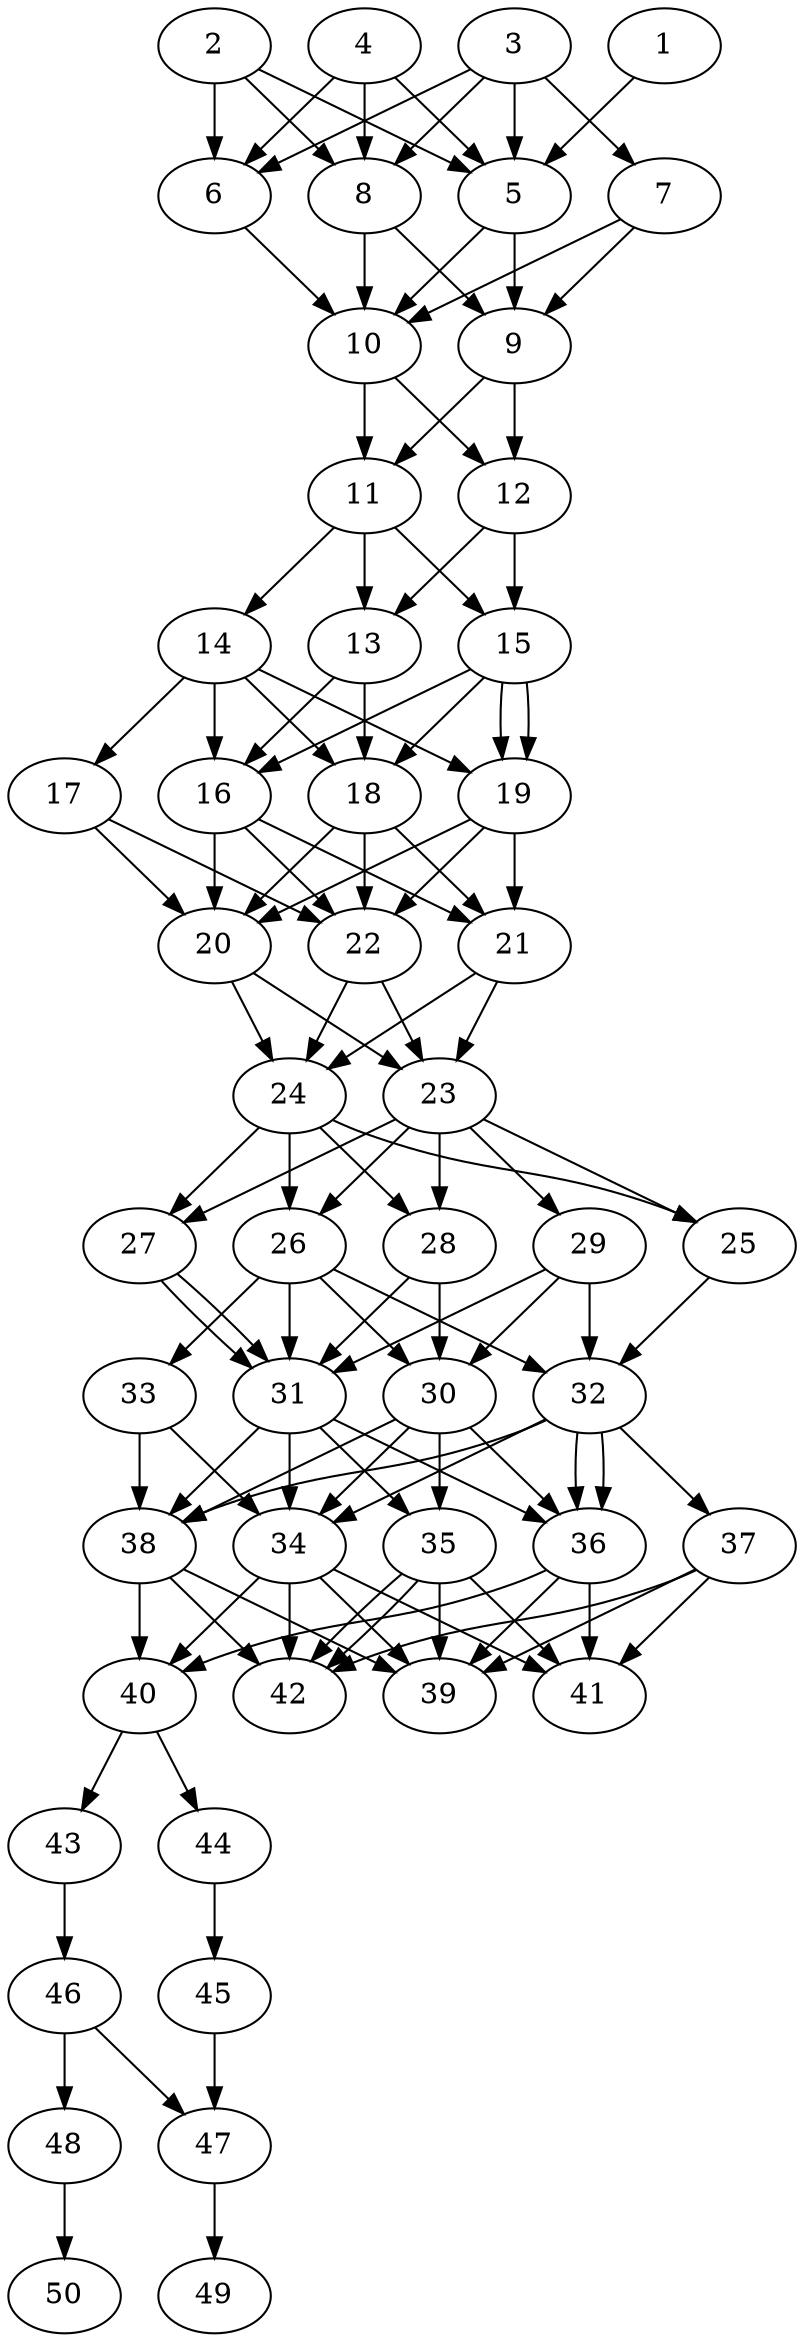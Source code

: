 // DAG automatically generated by daggen at Tue Aug  6 16:32:29 2019
// ./daggen --dot -n 50 --ccr 0.5 --fat 0.4 --regular 0.5 --density 0.9 --mindata 5242880 --maxdata 52428800 
digraph G {
  1 [size="68927488", alpha="0.07", expect_size="34463744"] 
  1 -> 5 [size ="34463744"]
  2 [size="33007616", alpha="0.02", expect_size="16503808"] 
  2 -> 5 [size ="16503808"]
  2 -> 6 [size ="16503808"]
  2 -> 8 [size ="16503808"]
  3 [size="81035264", alpha="0.08", expect_size="40517632"] 
  3 -> 5 [size ="40517632"]
  3 -> 6 [size ="40517632"]
  3 -> 7 [size ="40517632"]
  3 -> 8 [size ="40517632"]
  4 [size="14424064", alpha="0.09", expect_size="7212032"] 
  4 -> 5 [size ="7212032"]
  4 -> 6 [size ="7212032"]
  4 -> 8 [size ="7212032"]
  5 [size="42674176", alpha="0.14", expect_size="21337088"] 
  5 -> 9 [size ="21337088"]
  5 -> 10 [size ="21337088"]
  6 [size="16922624", alpha="0.18", expect_size="8461312"] 
  6 -> 10 [size ="8461312"]
  7 [size="37951488", alpha="0.10", expect_size="18975744"] 
  7 -> 9 [size ="18975744"]
  7 -> 10 [size ="18975744"]
  8 [size="76894208", alpha="0.07", expect_size="38447104"] 
  8 -> 9 [size ="38447104"]
  8 -> 10 [size ="38447104"]
  9 [size="46225408", alpha="0.17", expect_size="23112704"] 
  9 -> 11 [size ="23112704"]
  9 -> 12 [size ="23112704"]
  10 [size="66463744", alpha="0.01", expect_size="33231872"] 
  10 -> 11 [size ="33231872"]
  10 -> 12 [size ="33231872"]
  11 [size="30771200", alpha="0.18", expect_size="15385600"] 
  11 -> 13 [size ="15385600"]
  11 -> 14 [size ="15385600"]
  11 -> 15 [size ="15385600"]
  12 [size="66091008", alpha="0.03", expect_size="33045504"] 
  12 -> 13 [size ="33045504"]
  12 -> 15 [size ="33045504"]
  13 [size="77101056", alpha="0.17", expect_size="38550528"] 
  13 -> 16 [size ="38550528"]
  13 -> 18 [size ="38550528"]
  14 [size="20553728", alpha="0.01", expect_size="10276864"] 
  14 -> 16 [size ="10276864"]
  14 -> 17 [size ="10276864"]
  14 -> 18 [size ="10276864"]
  14 -> 19 [size ="10276864"]
  15 [size="64776192", alpha="0.14", expect_size="32388096"] 
  15 -> 16 [size ="32388096"]
  15 -> 18 [size ="32388096"]
  15 -> 19 [size ="32388096"]
  15 -> 19 [size ="32388096"]
  16 [size="34963456", alpha="0.00", expect_size="17481728"] 
  16 -> 20 [size ="17481728"]
  16 -> 21 [size ="17481728"]
  16 -> 22 [size ="17481728"]
  17 [size="24098816", alpha="0.13", expect_size="12049408"] 
  17 -> 20 [size ="12049408"]
  17 -> 22 [size ="12049408"]
  18 [size="72208384", alpha="0.08", expect_size="36104192"] 
  18 -> 20 [size ="36104192"]
  18 -> 21 [size ="36104192"]
  18 -> 22 [size ="36104192"]
  19 [size="103899136", alpha="0.18", expect_size="51949568"] 
  19 -> 20 [size ="51949568"]
  19 -> 21 [size ="51949568"]
  19 -> 22 [size ="51949568"]
  20 [size="90376192", alpha="0.09", expect_size="45188096"] 
  20 -> 23 [size ="45188096"]
  20 -> 24 [size ="45188096"]
  21 [size="96436224", alpha="0.12", expect_size="48218112"] 
  21 -> 23 [size ="48218112"]
  21 -> 24 [size ="48218112"]
  22 [size="84801536", alpha="0.20", expect_size="42400768"] 
  22 -> 23 [size ="42400768"]
  22 -> 24 [size ="42400768"]
  23 [size="97943552", alpha="0.03", expect_size="48971776"] 
  23 -> 25 [size ="48971776"]
  23 -> 26 [size ="48971776"]
  23 -> 27 [size ="48971776"]
  23 -> 28 [size ="48971776"]
  23 -> 29 [size ="48971776"]
  24 [size="81670144", alpha="0.06", expect_size="40835072"] 
  24 -> 25 [size ="40835072"]
  24 -> 26 [size ="40835072"]
  24 -> 27 [size ="40835072"]
  24 -> 28 [size ="40835072"]
  25 [size="88293376", alpha="0.17", expect_size="44146688"] 
  25 -> 32 [size ="44146688"]
  26 [size="58316800", alpha="0.09", expect_size="29158400"] 
  26 -> 30 [size ="29158400"]
  26 -> 31 [size ="29158400"]
  26 -> 32 [size ="29158400"]
  26 -> 33 [size ="29158400"]
  27 [size="59023360", alpha="0.07", expect_size="29511680"] 
  27 -> 31 [size ="29511680"]
  27 -> 31 [size ="29511680"]
  28 [size="27389952", alpha="0.18", expect_size="13694976"] 
  28 -> 30 [size ="13694976"]
  28 -> 31 [size ="13694976"]
  29 [size="65669120", alpha="0.18", expect_size="32834560"] 
  29 -> 30 [size ="32834560"]
  29 -> 31 [size ="32834560"]
  29 -> 32 [size ="32834560"]
  30 [size="57559040", alpha="0.09", expect_size="28779520"] 
  30 -> 34 [size ="28779520"]
  30 -> 35 [size ="28779520"]
  30 -> 36 [size ="28779520"]
  30 -> 38 [size ="28779520"]
  31 [size="100048896", alpha="0.04", expect_size="50024448"] 
  31 -> 34 [size ="50024448"]
  31 -> 35 [size ="50024448"]
  31 -> 36 [size ="50024448"]
  31 -> 38 [size ="50024448"]
  32 [size="62838784", alpha="0.12", expect_size="31419392"] 
  32 -> 34 [size ="31419392"]
  32 -> 36 [size ="31419392"]
  32 -> 36 [size ="31419392"]
  32 -> 37 [size ="31419392"]
  32 -> 38 [size ="31419392"]
  33 [size="62824448", alpha="0.13", expect_size="31412224"] 
  33 -> 34 [size ="31412224"]
  33 -> 38 [size ="31412224"]
  34 [size="76181504", alpha="0.16", expect_size="38090752"] 
  34 -> 39 [size ="38090752"]
  34 -> 40 [size ="38090752"]
  34 -> 41 [size ="38090752"]
  34 -> 42 [size ="38090752"]
  35 [size="12480512", alpha="0.11", expect_size="6240256"] 
  35 -> 39 [size ="6240256"]
  35 -> 41 [size ="6240256"]
  35 -> 42 [size ="6240256"]
  35 -> 42 [size ="6240256"]
  36 [size="92651520", alpha="0.12", expect_size="46325760"] 
  36 -> 39 [size ="46325760"]
  36 -> 40 [size ="46325760"]
  36 -> 41 [size ="46325760"]
  37 [size="40017920", alpha="0.15", expect_size="20008960"] 
  37 -> 39 [size ="20008960"]
  37 -> 41 [size ="20008960"]
  37 -> 42 [size ="20008960"]
  38 [size="70789120", alpha="0.11", expect_size="35394560"] 
  38 -> 39 [size ="35394560"]
  38 -> 40 [size ="35394560"]
  38 -> 42 [size ="35394560"]
  39 [size="62631936", alpha="0.07", expect_size="31315968"] 
  40 [size="51288064", alpha="0.20", expect_size="25644032"] 
  40 -> 43 [size ="25644032"]
  40 -> 44 [size ="25644032"]
  41 [size="92735488", alpha="0.11", expect_size="46367744"] 
  42 [size="18515968", alpha="0.18", expect_size="9257984"] 
  43 [size="72980480", alpha="0.03", expect_size="36490240"] 
  43 -> 46 [size ="36490240"]
  44 [size="39630848", alpha="0.04", expect_size="19815424"] 
  44 -> 45 [size ="19815424"]
  45 [size="22908928", alpha="0.01", expect_size="11454464"] 
  45 -> 47 [size ="11454464"]
  46 [size="77105152", alpha="0.08", expect_size="38552576"] 
  46 -> 47 [size ="38552576"]
  46 -> 48 [size ="38552576"]
  47 [size="37953536", alpha="0.05", expect_size="18976768"] 
  47 -> 49 [size ="18976768"]
  48 [size="13443072", alpha="0.06", expect_size="6721536"] 
  48 -> 50 [size ="6721536"]
  49 [size="65296384", alpha="0.19", expect_size="32648192"] 
  50 [size="98187264", alpha="0.02", expect_size="49093632"] 
}
